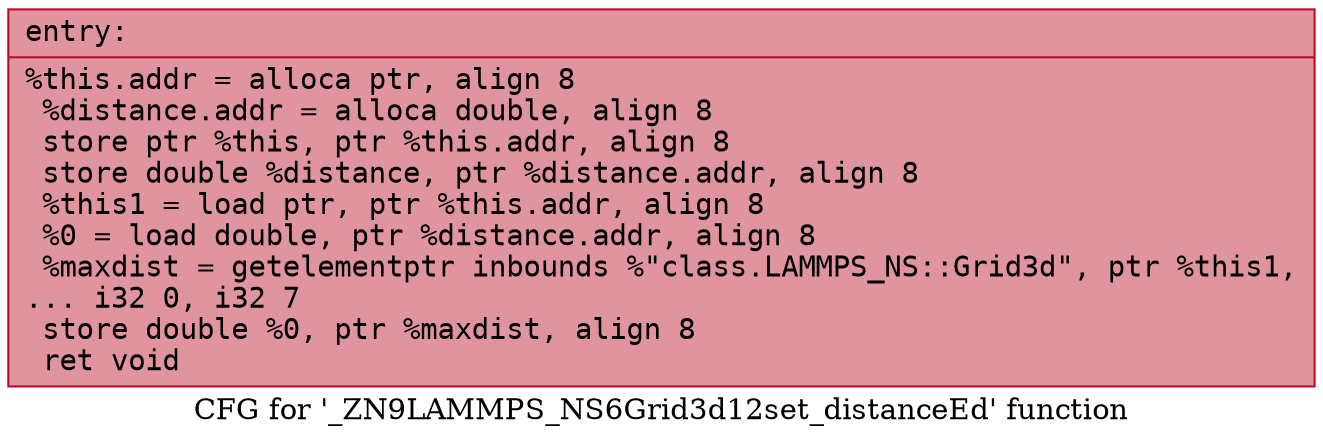 digraph "CFG for '_ZN9LAMMPS_NS6Grid3d12set_distanceEd' function" {
	label="CFG for '_ZN9LAMMPS_NS6Grid3d12set_distanceEd' function";

	Node0x55fcd5f7ce40 [shape=record,color="#b70d28ff", style=filled, fillcolor="#b70d2870" fontname="Courier",label="{entry:\l|  %this.addr = alloca ptr, align 8\l  %distance.addr = alloca double, align 8\l  store ptr %this, ptr %this.addr, align 8\l  store double %distance, ptr %distance.addr, align 8\l  %this1 = load ptr, ptr %this.addr, align 8\l  %0 = load double, ptr %distance.addr, align 8\l  %maxdist = getelementptr inbounds %\"class.LAMMPS_NS::Grid3d\", ptr %this1,\l... i32 0, i32 7\l  store double %0, ptr %maxdist, align 8\l  ret void\l}"];
}
